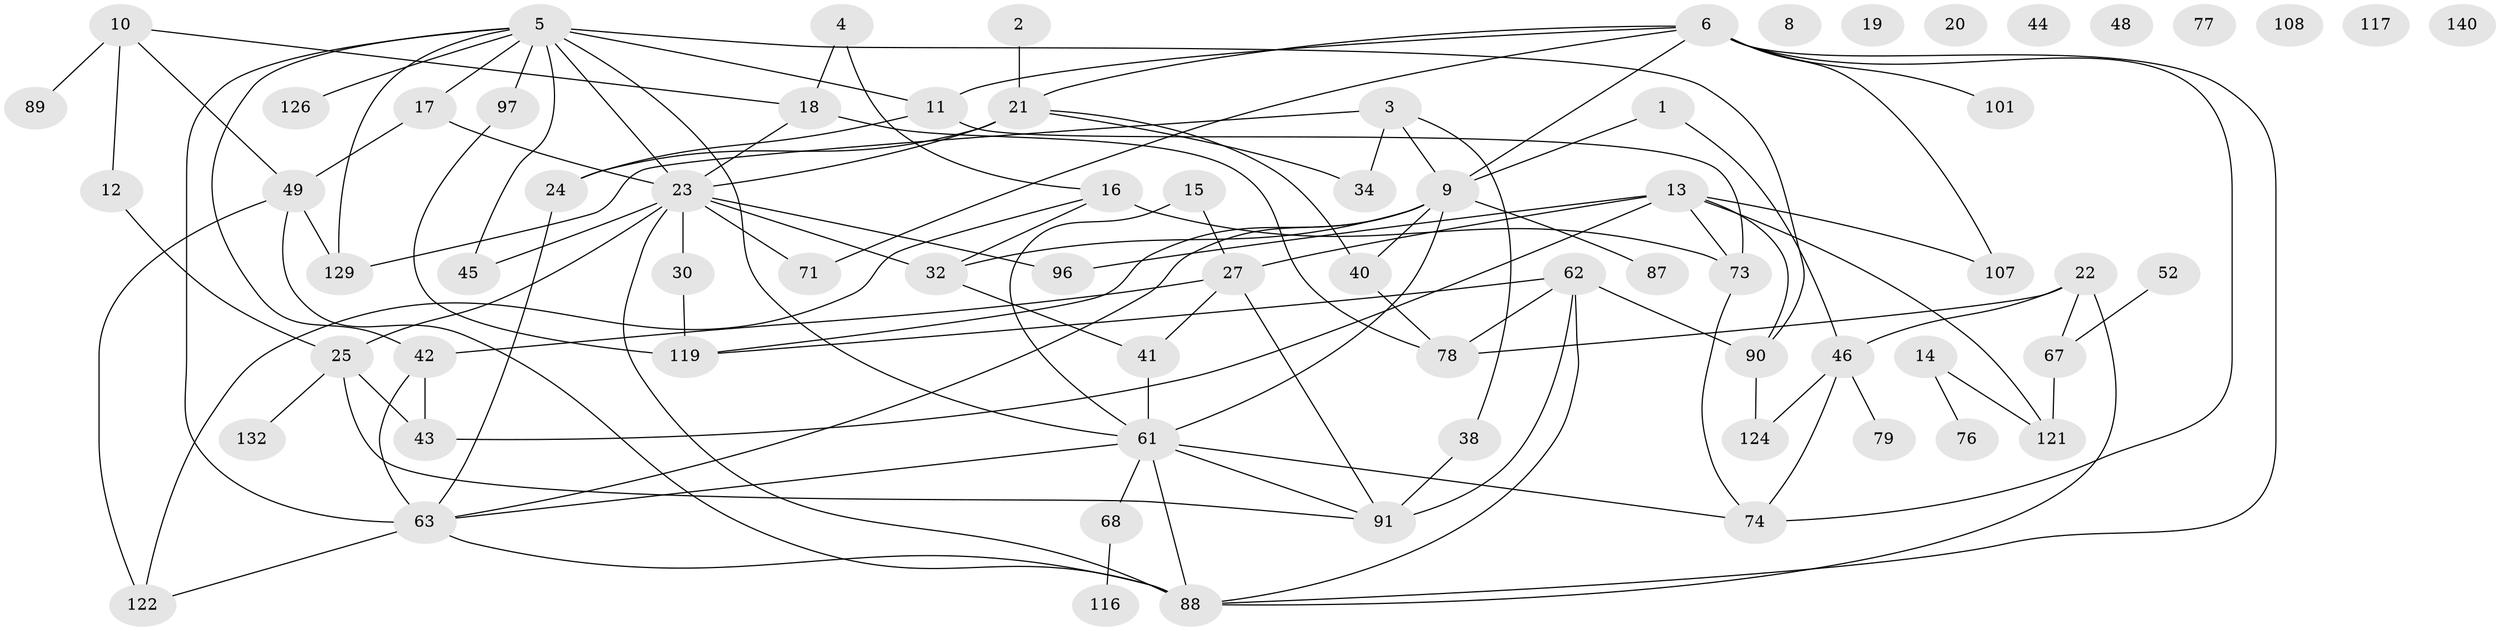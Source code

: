 // original degree distribution, {2: 0.3356643356643357, 1: 0.14685314685314685, 3: 0.22377622377622378, 4: 0.11888111888111888, 0: 0.055944055944055944, 5: 0.09090909090909091, 6: 0.013986013986013986, 7: 0.013986013986013986}
// Generated by graph-tools (version 1.1) at 2025/13/03/09/25 04:13:10]
// undirected, 71 vertices, 112 edges
graph export_dot {
graph [start="1"]
  node [color=gray90,style=filled];
  1;
  2;
  3 [super="+142+128+127"];
  4;
  5 [super="+105+69"];
  6 [super="+106+7"];
  8;
  9 [super="+33+102+95"];
  10 [super="+104"];
  11 [super="+139+66"];
  12 [super="+57"];
  13 [super="+47"];
  14 [super="+137+56"];
  15 [super="+85+82"];
  16 [super="+31"];
  17 [super="+112"];
  18 [super="+110"];
  19;
  20 [super="+28"];
  21 [super="+29"];
  22 [super="+113+75"];
  23 [super="+135+60+26"];
  24 [super="+39"];
  25 [super="+118+37"];
  27 [super="+35+53"];
  30;
  32;
  34;
  38;
  40 [super="+54"];
  41 [super="+94+64"];
  42 [super="+138+83"];
  43 [super="+70"];
  44;
  45;
  46 [super="+51"];
  48;
  49 [super="+80"];
  52 [super="+55+111"];
  61 [super="+136+141"];
  62 [super="+103+93"];
  63 [super="+65"];
  67 [super="+86"];
  68;
  71;
  73;
  74;
  76;
  77;
  78 [super="+84"];
  79 [super="+98+130"];
  87;
  88;
  89;
  90 [super="+125"];
  91;
  96 [super="+133"];
  97;
  101;
  107 [super="+131"];
  108;
  116;
  117;
  119 [super="+120"];
  121 [super="+123"];
  122;
  124;
  126;
  129;
  132;
  140;
  1 -- 46;
  1 -- 9;
  2 -- 21;
  3 -- 38;
  3 -- 9;
  3 -- 129;
  3 -- 34;
  4 -- 18;
  4 -- 16;
  5 -- 17;
  5 -- 42;
  5 -- 129;
  5 -- 97;
  5 -- 45;
  5 -- 23 [weight=2];
  5 -- 61;
  5 -- 126;
  5 -- 90;
  5 -- 63;
  5 -- 11;
  6 -- 74;
  6 -- 88;
  6 -- 101;
  6 -- 11;
  6 -- 21;
  6 -- 9;
  6 -- 107;
  6 -- 71;
  9 -- 32;
  9 -- 63;
  9 -- 61;
  9 -- 87;
  9 -- 119;
  9 -- 40 [weight=2];
  10 -- 12;
  10 -- 89;
  10 -- 18;
  10 -- 49;
  11 -- 73;
  11 -- 24;
  12 -- 25;
  13 -- 121;
  13 -- 73;
  13 -- 107;
  13 -- 27;
  13 -- 43;
  13 -- 90;
  13 -- 96;
  14 -- 76;
  14 -- 121;
  15 -- 61;
  15 -- 27;
  16 -- 32;
  16 -- 73;
  16 -- 122;
  17 -- 23;
  17 -- 49;
  18 -- 23;
  18 -- 78;
  21 -- 34;
  21 -- 24;
  21 -- 40;
  21 -- 23;
  22 -- 46;
  22 -- 88;
  22 -- 78;
  22 -- 67;
  23 -- 30;
  23 -- 96;
  23 -- 32;
  23 -- 71;
  23 -- 88;
  23 -- 25;
  23 -- 45;
  24 -- 63;
  25 -- 91;
  25 -- 132;
  25 -- 43;
  27 -- 41;
  27 -- 42;
  27 -- 91;
  30 -- 119;
  32 -- 41;
  38 -- 91;
  40 -- 78;
  41 -- 61;
  42 -- 63;
  42 -- 43;
  46 -- 74;
  46 -- 124;
  46 -- 79;
  49 -- 88;
  49 -- 129;
  49 -- 122;
  52 -- 67;
  61 -- 74;
  61 -- 91;
  61 -- 88;
  61 -- 68;
  61 -- 63;
  62 -- 88;
  62 -- 90;
  62 -- 91;
  62 -- 78;
  62 -- 119;
  63 -- 88;
  63 -- 122;
  67 -- 121;
  68 -- 116;
  73 -- 74;
  90 -- 124;
  97 -- 119;
}
